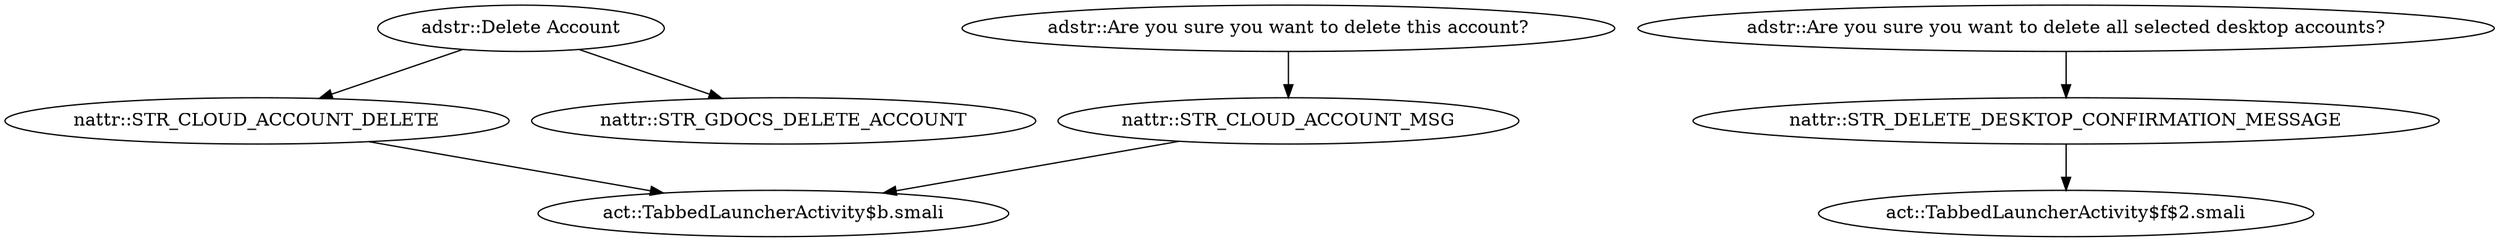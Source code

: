 digraph G {
"adstr::Delete Account" -> "nattr::STR_CLOUD_ACCOUNT_DELETE"
"adstr::Delete Account" -> "nattr::STR_GDOCS_DELETE_ACCOUNT"
"adstr::Are you sure you want to delete this account?" -> "nattr::STR_CLOUD_ACCOUNT_MSG"
"adstr::Are you sure you want to delete all selected desktop accounts?" -> "nattr::STR_DELETE_DESKTOP_CONFIRMATION_MESSAGE"
"nattr::STR_CLOUD_ACCOUNT_DELETE" -> "act::TabbedLauncherActivity$b.smali"
"nattr::STR_CLOUD_ACCOUNT_MSG" -> "act::TabbedLauncherActivity$b.smali"
"nattr::STR_DELETE_DESKTOP_CONFIRMATION_MESSAGE" -> "act::TabbedLauncherActivity$f$2.smali"
}
